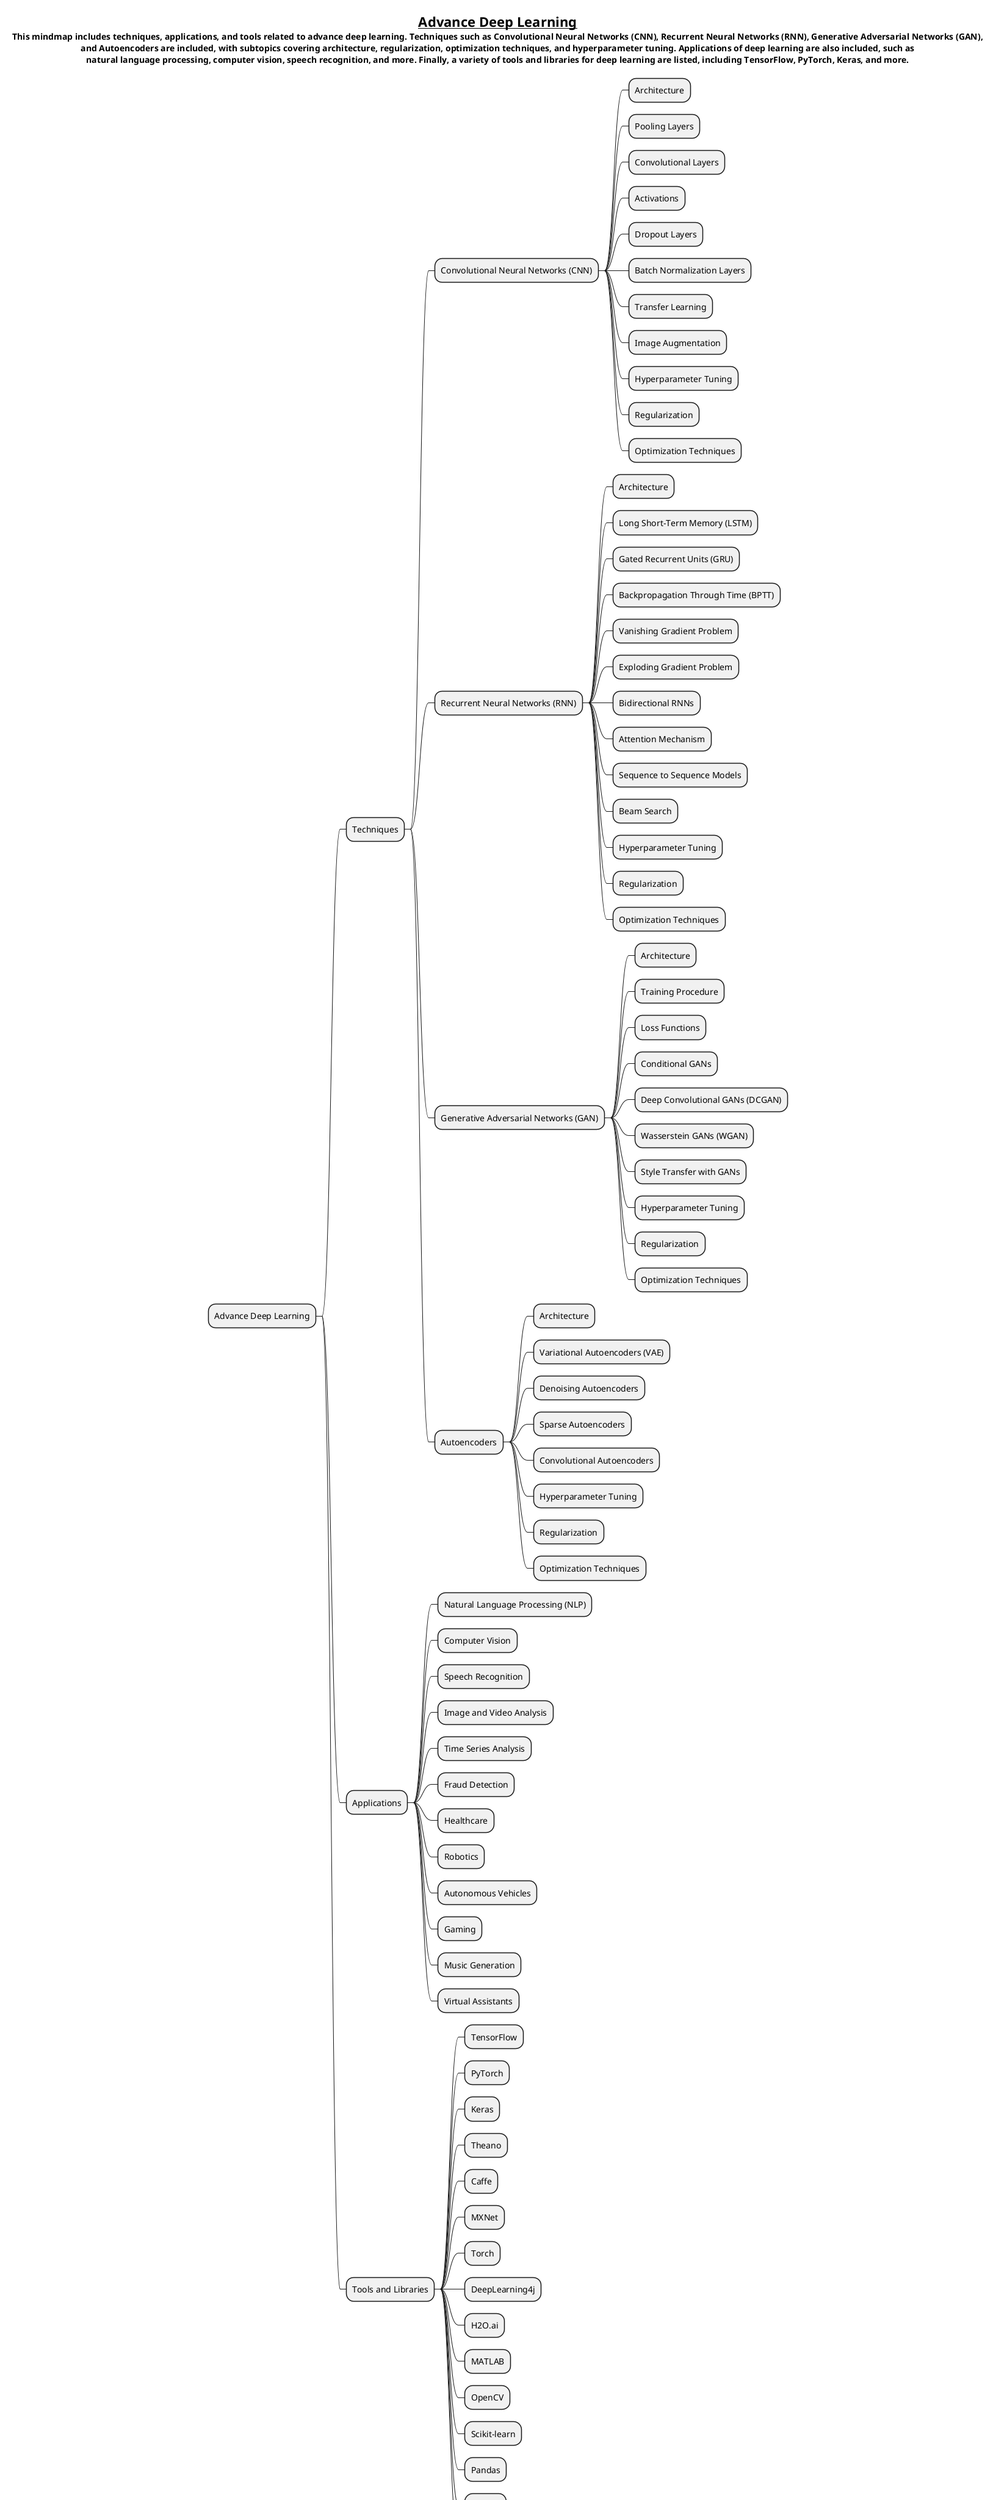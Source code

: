 @startmindmap

title =__Advance Deep Learning__ \nThis mindmap includes techniques, applications, and tools related to advance deep learning. Techniques such as Convolutional Neural Networks (CNN), Recurrent Neural Networks (RNN), Generative Adversarial Networks (GAN),\n and Autoencoders are included, with subtopics covering architecture, regularization, optimization techniques, and hyperparameter tuning. Applications of deep learning are also included, such as \nnatural language processing, computer vision, speech recognition, and more. Finally, a variety of tools and libraries for deep learning are listed, including TensorFlow, PyTorch, Keras, and more.

* Advance Deep Learning
** Techniques
*** Convolutional Neural Networks (CNN)
**** Architecture
**** Pooling Layers
**** Convolutional Layers
**** Activations
**** Dropout Layers
**** Batch Normalization Layers
**** Transfer Learning
**** Image Augmentation
**** Hyperparameter Tuning
**** Regularization
**** Optimization Techniques
*** Recurrent Neural Networks (RNN)
**** Architecture
**** Long Short-Term Memory (LSTM)
**** Gated Recurrent Units (GRU)
**** Backpropagation Through Time (BPTT)
**** Vanishing Gradient Problem
**** Exploding Gradient Problem
**** Bidirectional RNNs
**** Attention Mechanism
**** Sequence to Sequence Models
**** Beam Search
**** Hyperparameter Tuning
**** Regularization
**** Optimization Techniques
*** Generative Adversarial Networks (GAN)
**** Architecture
**** Training Procedure
**** Loss Functions
**** Conditional GANs
**** Deep Convolutional GANs (DCGAN)
**** Wasserstein GANs (WGAN)
**** Style Transfer with GANs
**** Hyperparameter Tuning
**** Regularization
**** Optimization Techniques
*** Autoencoders
**** Architecture
**** Variational Autoencoders (VAE)
**** Denoising Autoencoders
**** Sparse Autoencoders
**** Convolutional Autoencoders
**** Hyperparameter Tuning
**** Regularization
**** Optimization Techniques
** Applications
*** Natural Language Processing (NLP)
*** Computer Vision
*** Speech Recognition
*** Image and Video Analysis
*** Time Series Analysis
*** Fraud Detection
*** Healthcare
*** Robotics
*** Autonomous Vehicles
*** Gaming
*** Music Generation
*** Virtual Assistants
** Tools and Libraries
*** TensorFlow
*** PyTorch
*** Keras
*** Theano
*** Caffe
*** MXNet
*** Torch
*** DeepLearning4j
*** H2O.ai
*** MATLAB
*** OpenCV
*** Scikit-learn
*** Pandas
*** NumPy
*** SciPy
@endmindmap
